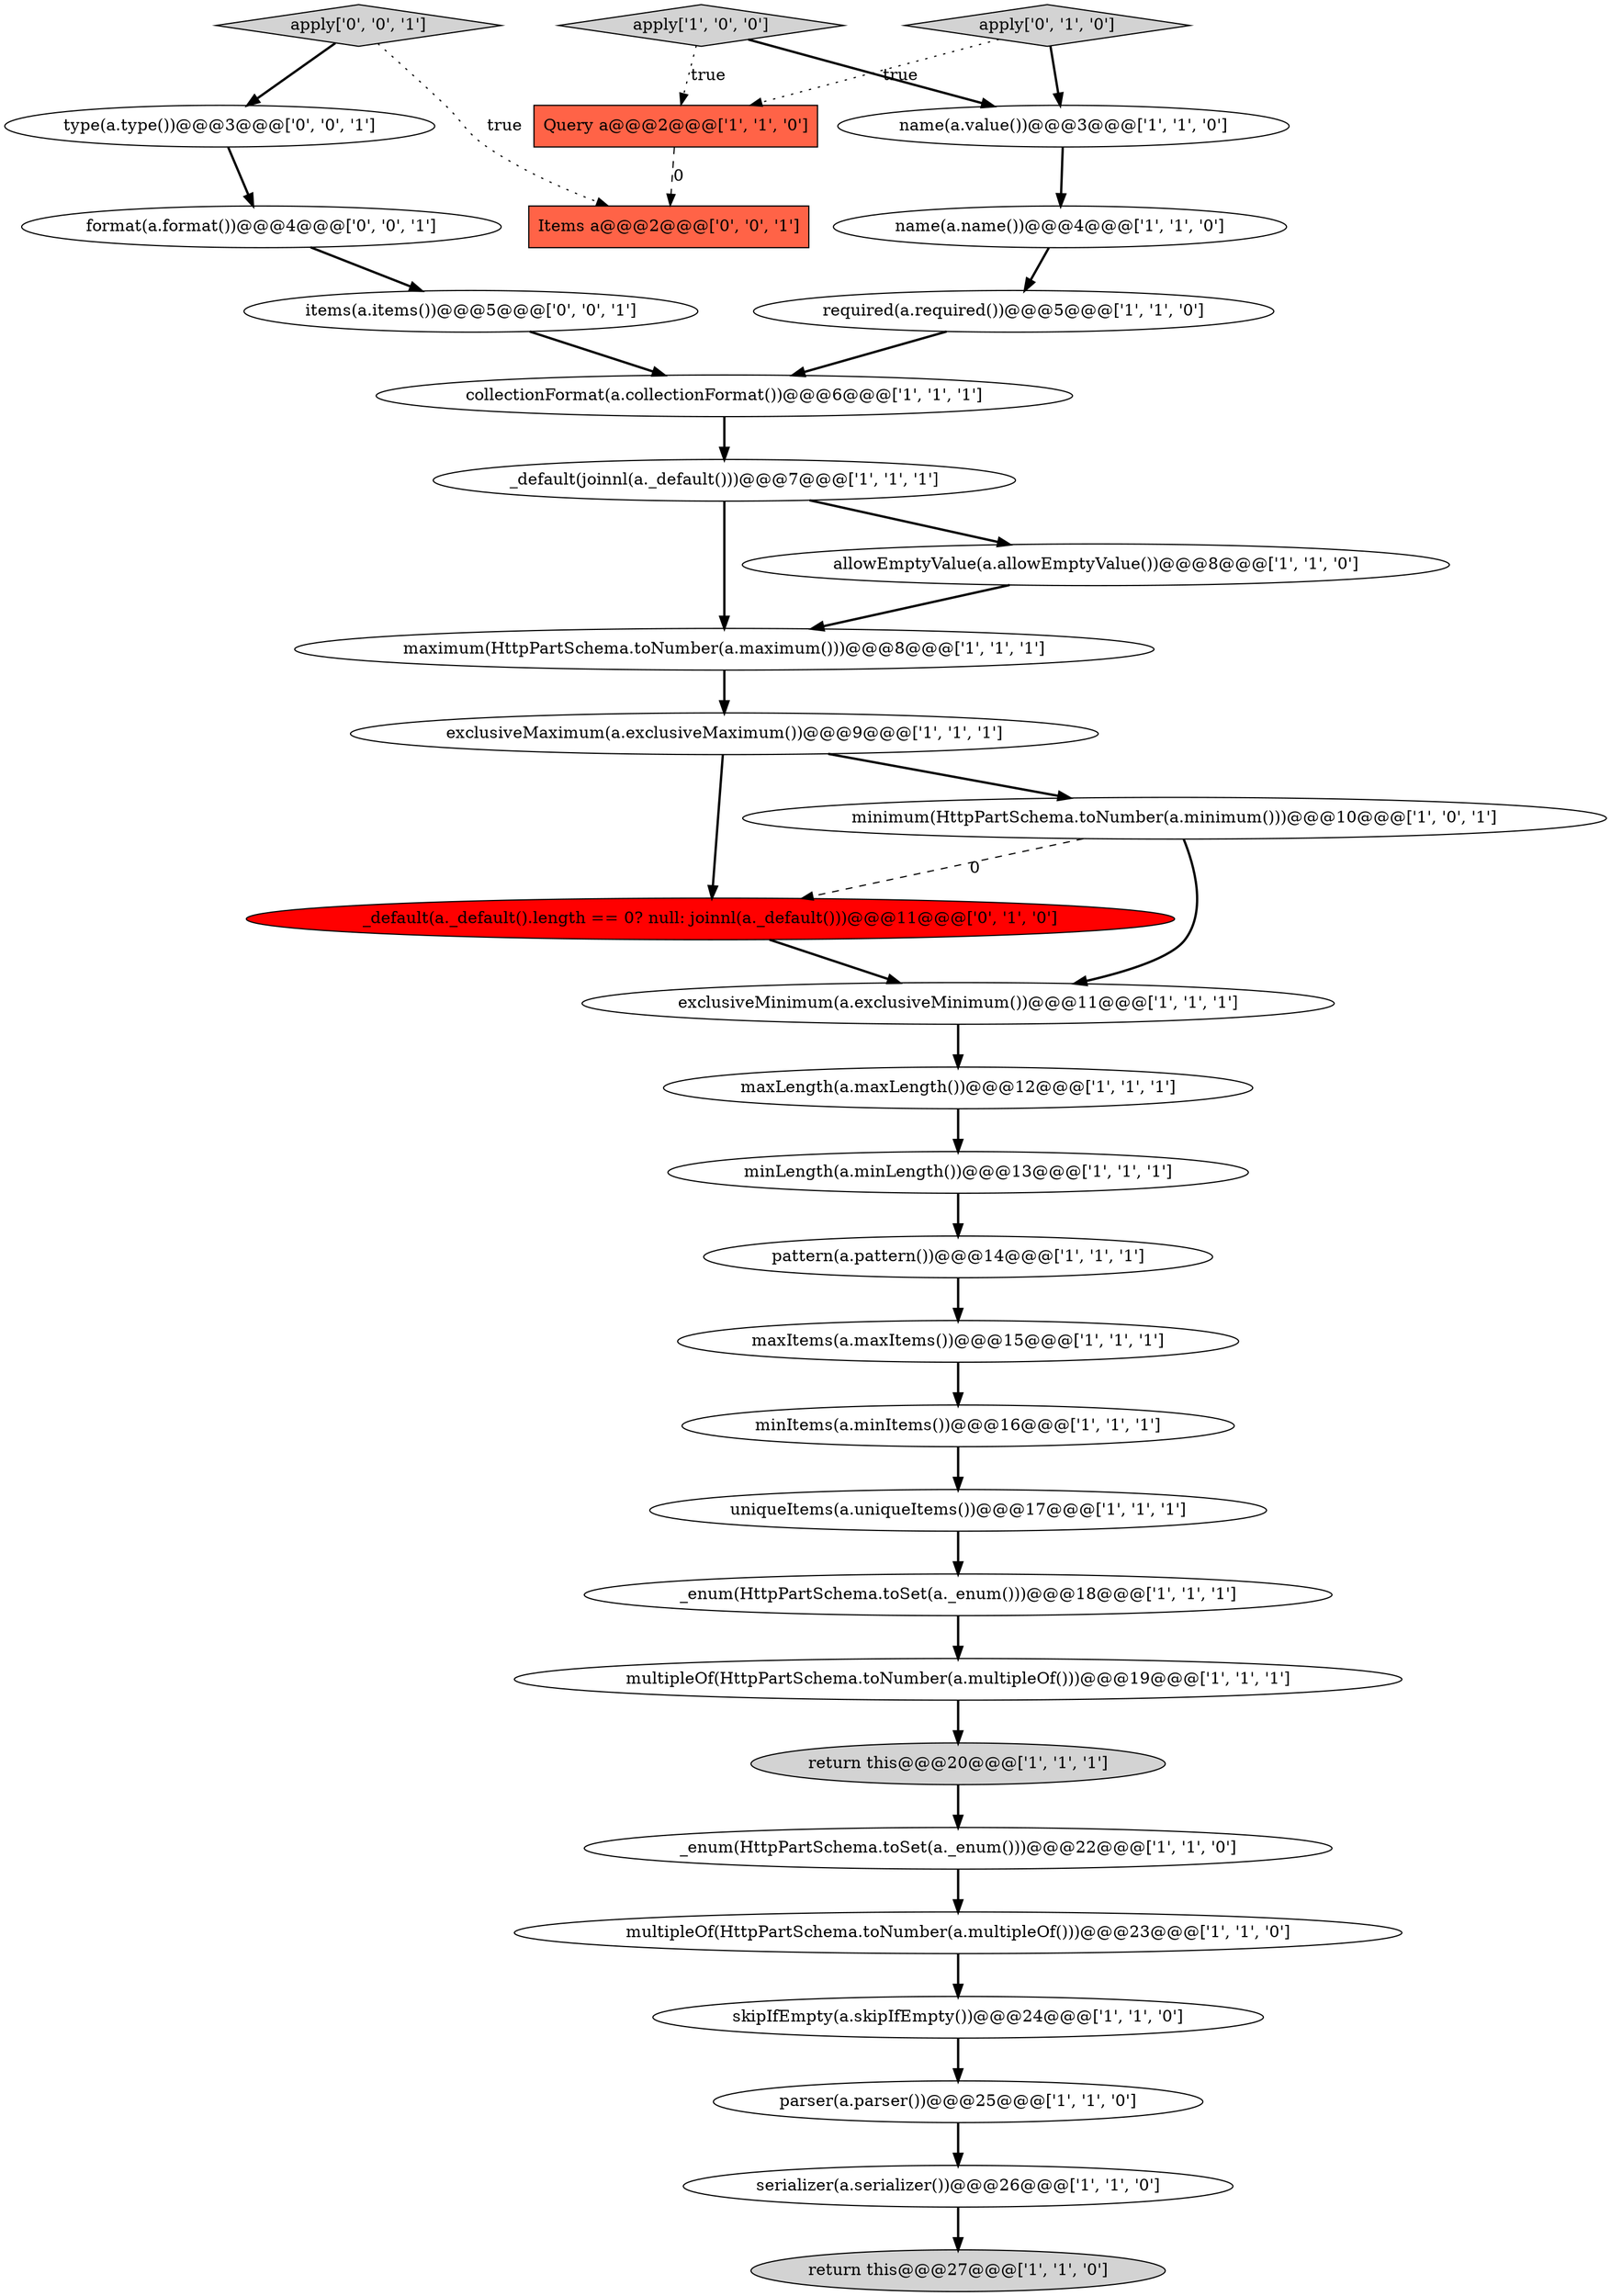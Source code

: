 digraph {
30 [style = filled, label = "type(a.type())@@@3@@@['0', '0', '1']", fillcolor = white, shape = ellipse image = "AAA0AAABBB3BBB"];
2 [style = filled, label = "multipleOf(HttpPartSchema.toNumber(a.multipleOf()))@@@23@@@['1', '1', '0']", fillcolor = white, shape = ellipse image = "AAA0AAABBB1BBB"];
7 [style = filled, label = "pattern(a.pattern())@@@14@@@['1', '1', '1']", fillcolor = white, shape = ellipse image = "AAA0AAABBB1BBB"];
5 [style = filled, label = "exclusiveMinimum(a.exclusiveMinimum())@@@11@@@['1', '1', '1']", fillcolor = white, shape = ellipse image = "AAA0AAABBB1BBB"];
11 [style = filled, label = "name(a.name())@@@4@@@['1', '1', '0']", fillcolor = white, shape = ellipse image = "AAA0AAABBB1BBB"];
8 [style = filled, label = "multipleOf(HttpPartSchema.toNumber(a.multipleOf()))@@@19@@@['1', '1', '1']", fillcolor = white, shape = ellipse image = "AAA0AAABBB1BBB"];
17 [style = filled, label = "parser(a.parser())@@@25@@@['1', '1', '0']", fillcolor = white, shape = ellipse image = "AAA0AAABBB1BBB"];
1 [style = filled, label = "skipIfEmpty(a.skipIfEmpty())@@@24@@@['1', '1', '0']", fillcolor = white, shape = ellipse image = "AAA0AAABBB1BBB"];
10 [style = filled, label = "collectionFormat(a.collectionFormat())@@@6@@@['1', '1', '1']", fillcolor = white, shape = ellipse image = "AAA0AAABBB1BBB"];
33 [style = filled, label = "Items a@@@2@@@['0', '0', '1']", fillcolor = tomato, shape = box image = "AAA0AAABBB3BBB"];
6 [style = filled, label = "_default(joinnl(a._default()))@@@7@@@['1', '1', '1']", fillcolor = white, shape = ellipse image = "AAA0AAABBB1BBB"];
9 [style = filled, label = "minLength(a.minLength())@@@13@@@['1', '1', '1']", fillcolor = white, shape = ellipse image = "AAA0AAABBB1BBB"];
32 [style = filled, label = "items(a.items())@@@5@@@['0', '0', '1']", fillcolor = white, shape = ellipse image = "AAA0AAABBB3BBB"];
26 [style = filled, label = "maxLength(a.maxLength())@@@12@@@['1', '1', '1']", fillcolor = white, shape = ellipse image = "AAA0AAABBB1BBB"];
12 [style = filled, label = "maxItems(a.maxItems())@@@15@@@['1', '1', '1']", fillcolor = white, shape = ellipse image = "AAA0AAABBB1BBB"];
19 [style = filled, label = "uniqueItems(a.uniqueItems())@@@17@@@['1', '1', '1']", fillcolor = white, shape = ellipse image = "AAA0AAABBB1BBB"];
29 [style = filled, label = "apply['0', '0', '1']", fillcolor = lightgray, shape = diamond image = "AAA0AAABBB3BBB"];
22 [style = filled, label = "allowEmptyValue(a.allowEmptyValue())@@@8@@@['1', '1', '0']", fillcolor = white, shape = ellipse image = "AAA0AAABBB1BBB"];
4 [style = filled, label = "Query a@@@2@@@['1', '1', '0']", fillcolor = tomato, shape = box image = "AAA0AAABBB1BBB"];
31 [style = filled, label = "format(a.format())@@@4@@@['0', '0', '1']", fillcolor = white, shape = ellipse image = "AAA0AAABBB3BBB"];
16 [style = filled, label = "exclusiveMaximum(a.exclusiveMaximum())@@@9@@@['1', '1', '1']", fillcolor = white, shape = ellipse image = "AAA0AAABBB1BBB"];
21 [style = filled, label = "name(a.value())@@@3@@@['1', '1', '0']", fillcolor = white, shape = ellipse image = "AAA0AAABBB1BBB"];
0 [style = filled, label = "maximum(HttpPartSchema.toNumber(a.maximum()))@@@8@@@['1', '1', '1']", fillcolor = white, shape = ellipse image = "AAA0AAABBB1BBB"];
27 [style = filled, label = "apply['0', '1', '0']", fillcolor = lightgray, shape = diamond image = "AAA0AAABBB2BBB"];
18 [style = filled, label = "required(a.required())@@@5@@@['1', '1', '0']", fillcolor = white, shape = ellipse image = "AAA0AAABBB1BBB"];
20 [style = filled, label = "return this@@@27@@@['1', '1', '0']", fillcolor = lightgray, shape = ellipse image = "AAA0AAABBB1BBB"];
28 [style = filled, label = "_default(a._default().length == 0? null: joinnl(a._default()))@@@11@@@['0', '1', '0']", fillcolor = red, shape = ellipse image = "AAA1AAABBB2BBB"];
25 [style = filled, label = "apply['1', '0', '0']", fillcolor = lightgray, shape = diamond image = "AAA0AAABBB1BBB"];
15 [style = filled, label = "return this@@@20@@@['1', '1', '1']", fillcolor = lightgray, shape = ellipse image = "AAA0AAABBB1BBB"];
23 [style = filled, label = "_enum(HttpPartSchema.toSet(a._enum()))@@@18@@@['1', '1', '1']", fillcolor = white, shape = ellipse image = "AAA0AAABBB1BBB"];
13 [style = filled, label = "minimum(HttpPartSchema.toNumber(a.minimum()))@@@10@@@['1', '0', '1']", fillcolor = white, shape = ellipse image = "AAA0AAABBB1BBB"];
24 [style = filled, label = "_enum(HttpPartSchema.toSet(a._enum()))@@@22@@@['1', '1', '0']", fillcolor = white, shape = ellipse image = "AAA0AAABBB1BBB"];
14 [style = filled, label = "minItems(a.minItems())@@@16@@@['1', '1', '1']", fillcolor = white, shape = ellipse image = "AAA0AAABBB1BBB"];
3 [style = filled, label = "serializer(a.serializer())@@@26@@@['1', '1', '0']", fillcolor = white, shape = ellipse image = "AAA0AAABBB1BBB"];
0->16 [style = bold, label=""];
16->13 [style = bold, label=""];
28->5 [style = bold, label=""];
8->15 [style = bold, label=""];
24->2 [style = bold, label=""];
29->30 [style = bold, label=""];
6->22 [style = bold, label=""];
7->12 [style = bold, label=""];
2->1 [style = bold, label=""];
31->32 [style = bold, label=""];
25->4 [style = dotted, label="true"];
5->26 [style = bold, label=""];
26->9 [style = bold, label=""];
14->19 [style = bold, label=""];
6->0 [style = bold, label=""];
23->8 [style = bold, label=""];
9->7 [style = bold, label=""];
4->33 [style = dashed, label="0"];
10->6 [style = bold, label=""];
32->10 [style = bold, label=""];
27->4 [style = dotted, label="true"];
11->18 [style = bold, label=""];
1->17 [style = bold, label=""];
13->28 [style = dashed, label="0"];
3->20 [style = bold, label=""];
22->0 [style = bold, label=""];
16->28 [style = bold, label=""];
18->10 [style = bold, label=""];
21->11 [style = bold, label=""];
30->31 [style = bold, label=""];
19->23 [style = bold, label=""];
15->24 [style = bold, label=""];
12->14 [style = bold, label=""];
13->5 [style = bold, label=""];
17->3 [style = bold, label=""];
29->33 [style = dotted, label="true"];
27->21 [style = bold, label=""];
25->21 [style = bold, label=""];
}
